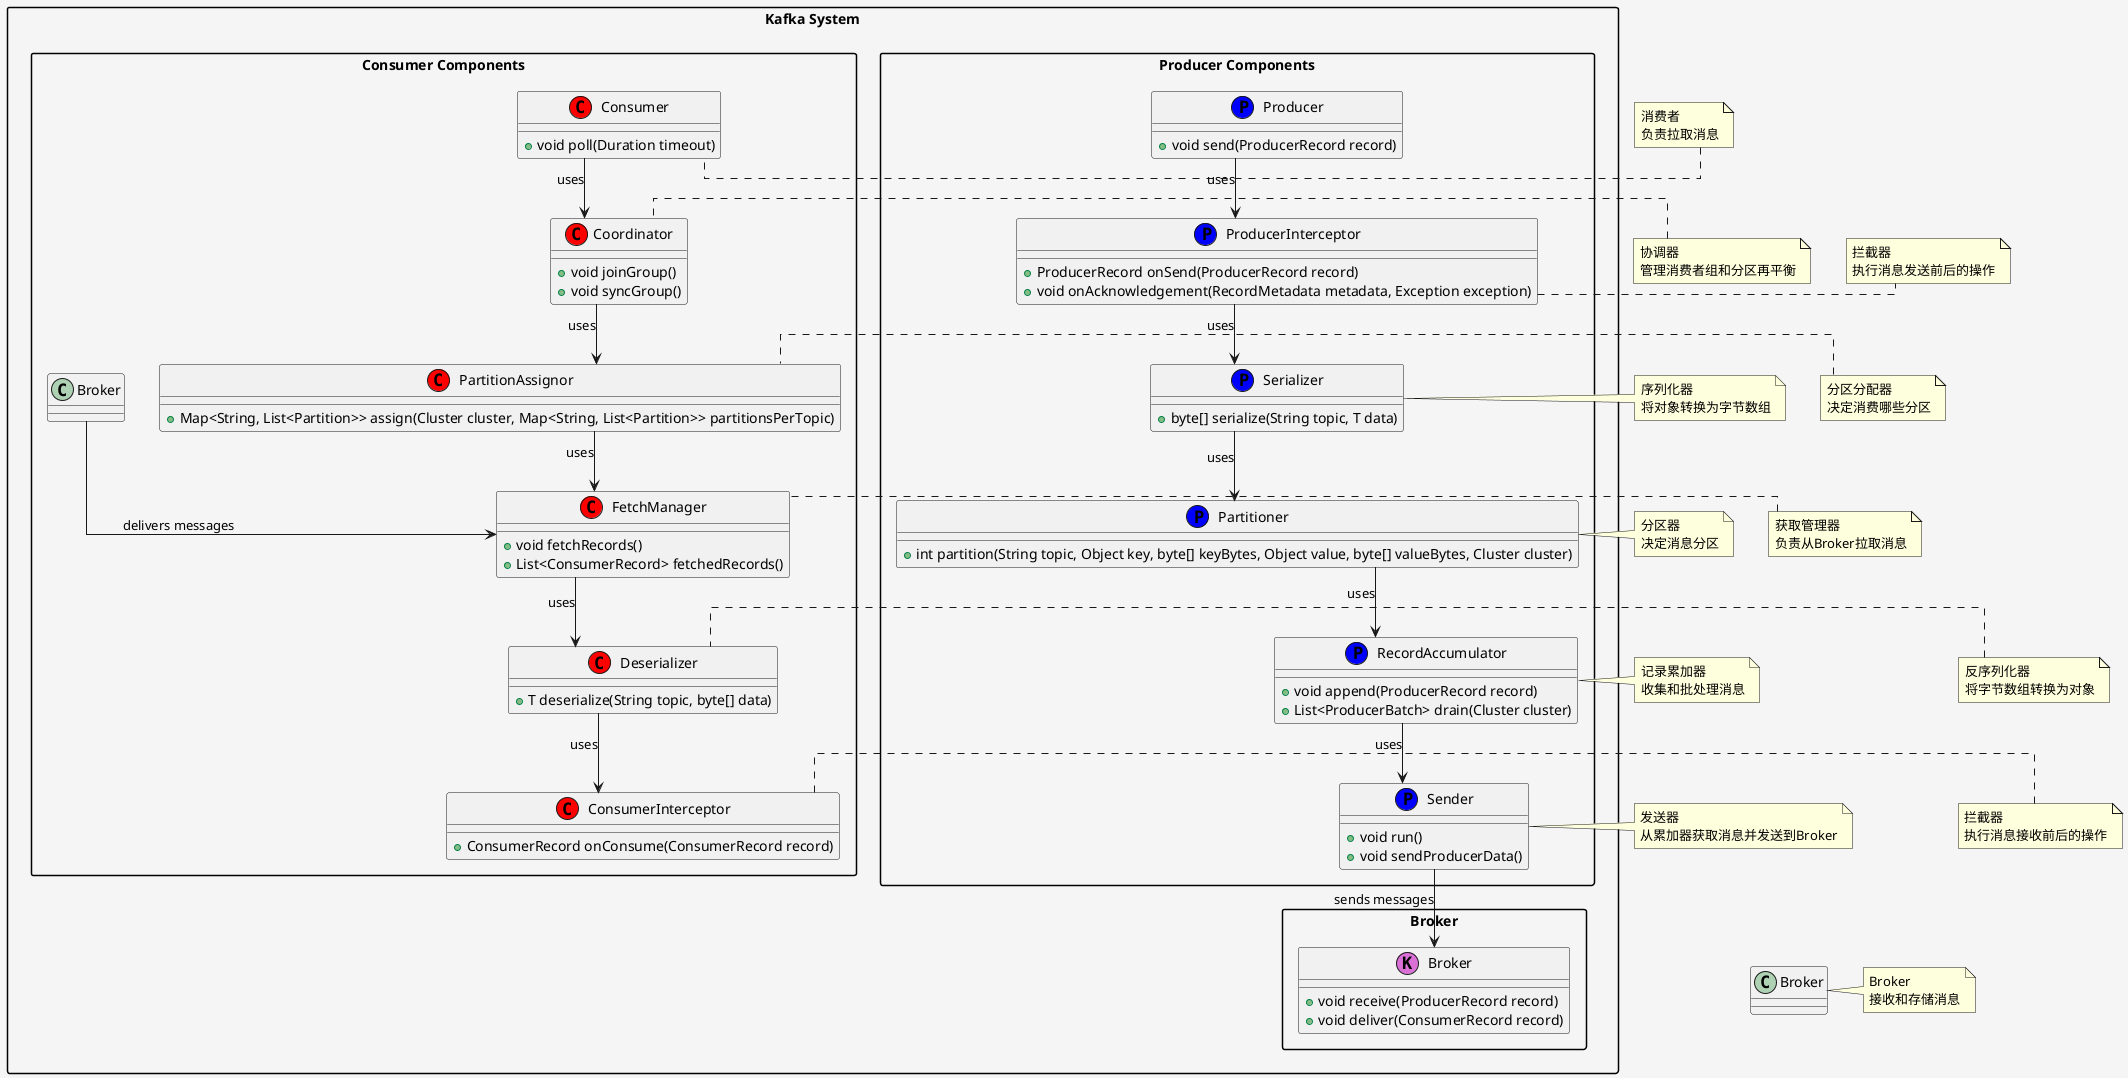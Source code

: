 @startuml
skinparam backgroundColor #F5F5F5
skinparam packageStyle rectangle
skinparam linetype ortho

package "Kafka System" {

    package "Producer Components" {
        class Producer << (P,blue) >> {
            +void send(ProducerRecord record)
        }
        class ProducerInterceptor << (P,blue) >> {
            +ProducerRecord onSend(ProducerRecord record)
            +void onAcknowledgement(RecordMetadata metadata, Exception exception)
        }
        class Serializer << (P,blue) >> {
            +byte[] serialize(String topic, T data)
        }
        class Partitioner << (P,blue) >> {
            +int partition(String topic, Object key, byte[] keyBytes, Object value, byte[] valueBytes, Cluster cluster)
        }
        class RecordAccumulator << (P,blue) >> {
            +void append(ProducerRecord record)
            +List<ProducerBatch> drain(Cluster cluster)
        }
        class Sender << (P,blue) >> {
            +void run()
            +void sendProducerData()
        }
        
        Producer --> ProducerInterceptor : uses
        ProducerInterceptor --> Serializer : uses
        Serializer --> Partitioner : uses
        Partitioner --> RecordAccumulator : uses
        RecordAccumulator --> Sender : uses
    }

    package "Broker" {
        class Broker << (K,orchid) >> {
            +void receive(ProducerRecord record)
            +void deliver(ConsumerRecord record)
        }
        
        Sender --> Broker : sends messages
    }

    package "Consumer Components" {
        class Consumer << (C,red) >> {
            +void poll(Duration timeout)
        }
        class Coordinator << (C,red) >> {
            +void joinGroup()
            +void syncGroup()
        }
        class PartitionAssignor << (C,red) >> {
            +Map<String, List<Partition>> assign(Cluster cluster, Map<String, List<Partition>> partitionsPerTopic)
        }
        class FetchManager << (C,red) >> {
            +void fetchRecords()
            +List<ConsumerRecord> fetchedRecords()
        }
        class Deserializer << (C,red) >> {
            +T deserialize(String topic, byte[] data)
        }
        class ConsumerInterceptor << (C,red) >> {
            +ConsumerRecord onConsume(ConsumerRecord record)
        }
        
        Consumer --> Coordinator : uses
        Coordinator --> PartitionAssignor : uses
        PartitionAssignor --> FetchManager : uses
        FetchManager --> Deserializer : uses
        Deserializer --> ConsumerInterceptor : uses
        Broker --> FetchManager : delivers messages
    }
}

' Descriptions of each component
Producer -[hidden]-> ProducerInterceptor
note right of ProducerInterceptor
    拦截器
    执行消息发送前后的操作
end note

ProducerInterceptor -[hidden]-> Serializer
note right of Serializer
    序列化器
    将对象转换为字节数组
end note

Serializer -[hidden]-> Partitioner
note right of Partitioner
    分区器
    决定消息分区
end note

Partitioner -[hidden]-> RecordAccumulator
note right of RecordAccumulator
    记录累加器
    收集和批处理消息
end note

RecordAccumulator -[hidden]-> Sender
note right of Sender
    发送器
    从累加器获取消息并发送到Broker
end note

Sender -[hidden]-> Broker
note right of Broker
    Broker
    接收和存储消息
end note

Broker -[hidden]-> FetchManager
note left of Consumer
    消费者
    负责拉取消息
end note

Consumer -[hidden]-> Coordinator
note left of Coordinator
    协调器
    管理消费者组和分区再平衡
end note

Coordinator -[hidden]-> PartitionAssignor
note left of PartitionAssignor
    分区分配器
    决定消费哪些分区
end note

PartitionAssignor -[hidden]-> FetchManager
note left of FetchManager
    获取管理器
    负责从Broker拉取消息
end note

FetchManager -[hidden]-> Deserializer
note left of Deserializer
    反序列化器
    将字节数组转换为对象
end note

Deserializer -[hidden]-> ConsumerInterceptor
note left of ConsumerInterceptor
    拦截器
    执行消息接收前后的操作
end note

@enduml
